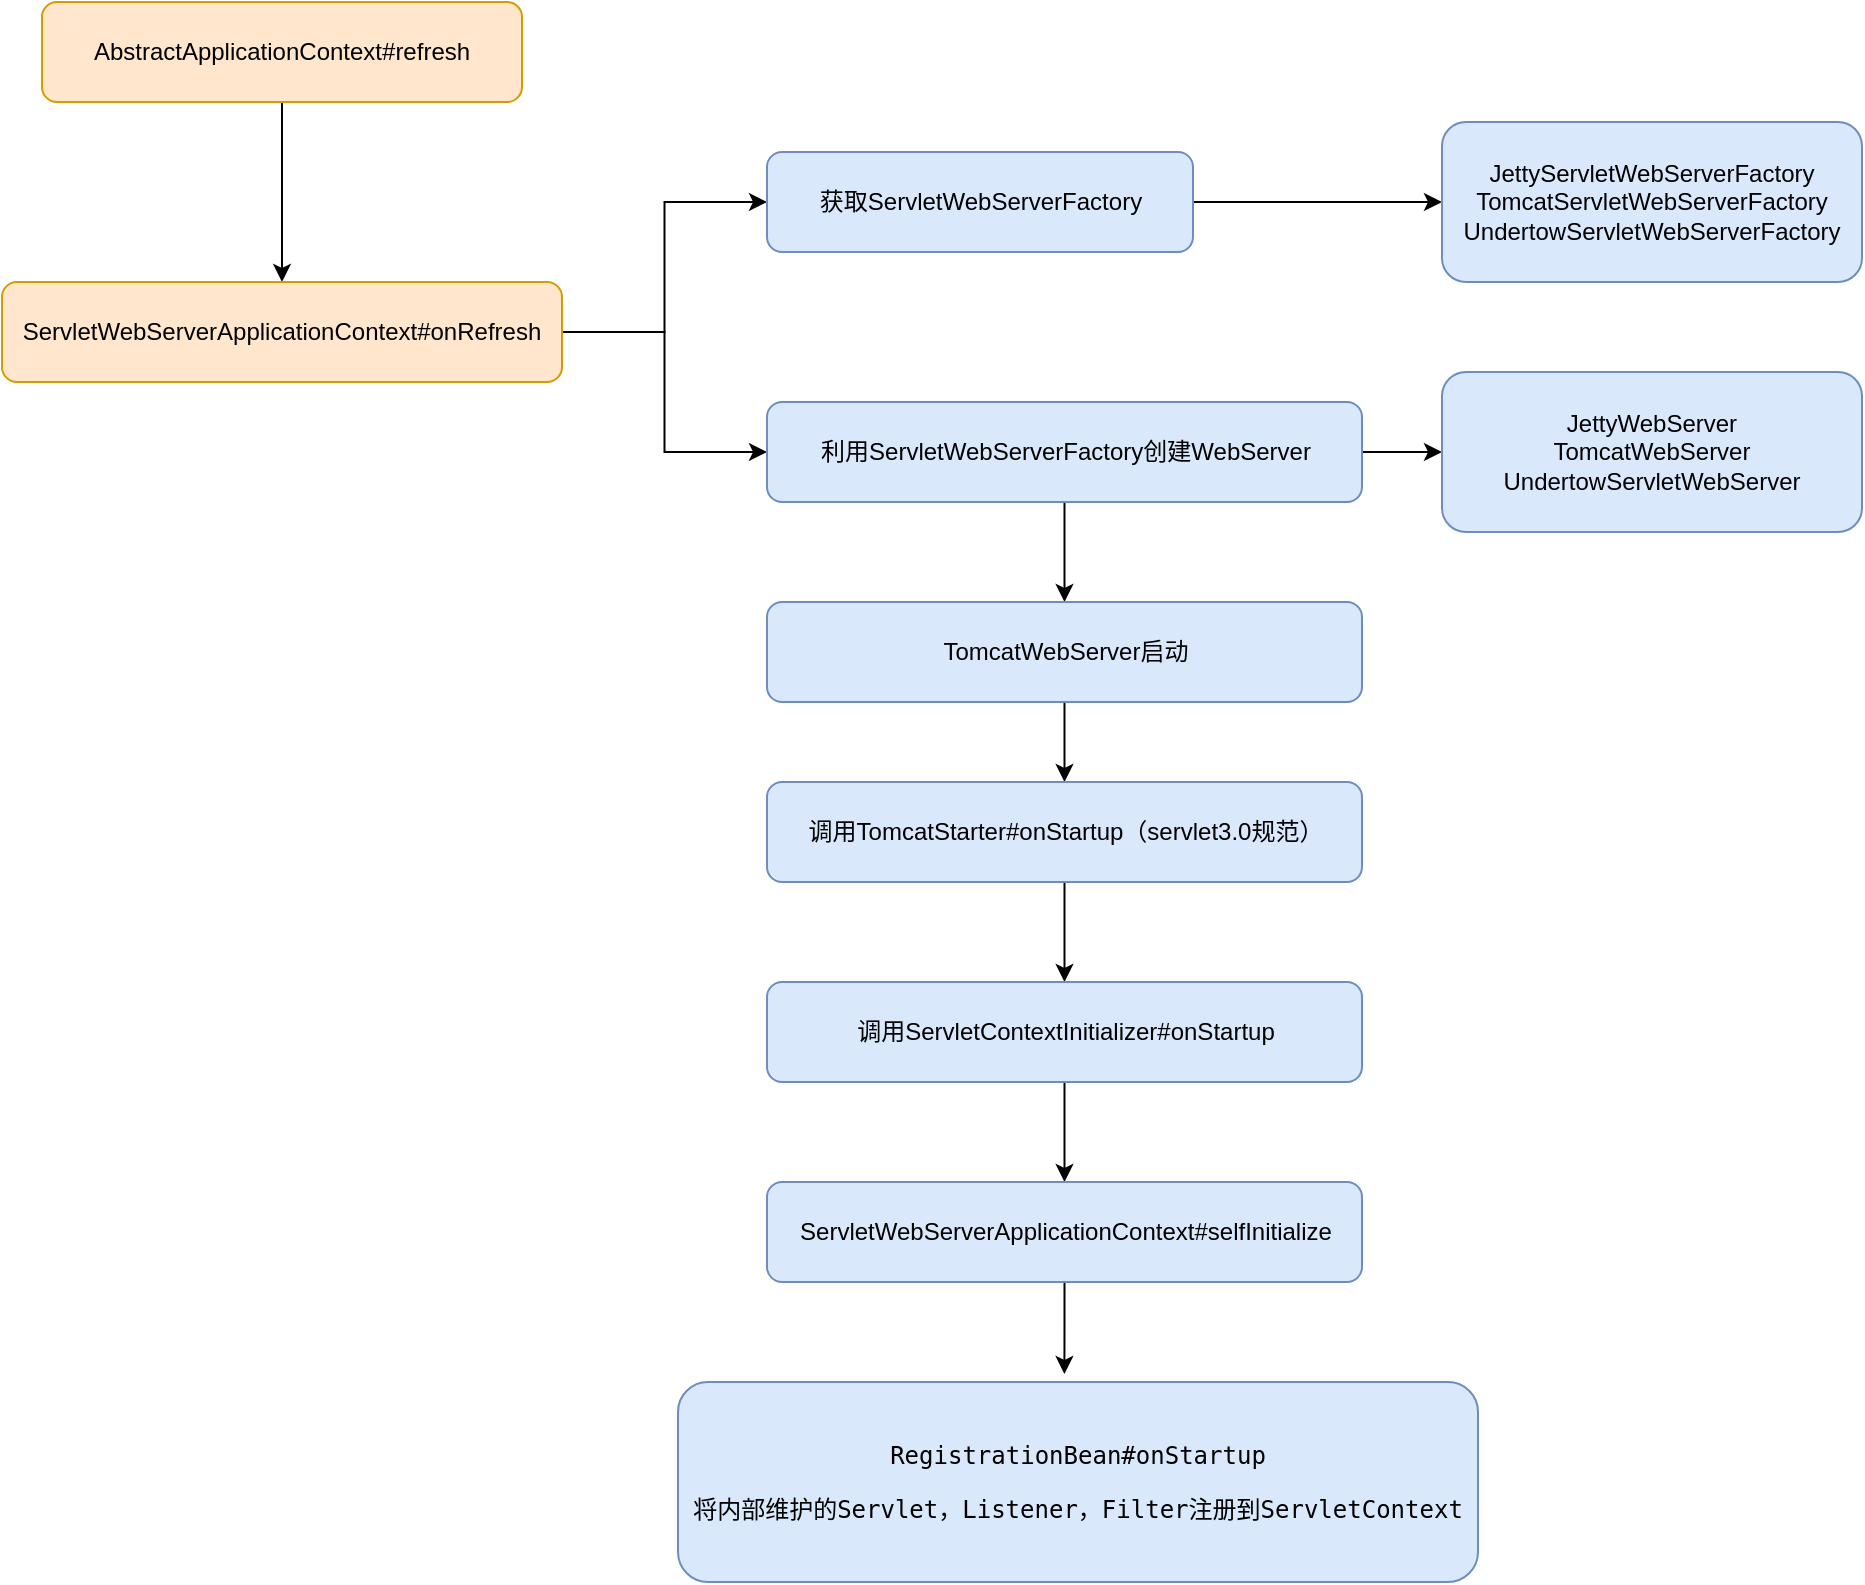 <mxfile version="14.5.3" type="github">
  <diagram id="-ahcEEFHBMHVNG3VfpO8" name="Page-1">
    <mxGraphModel dx="946" dy="536" grid="1" gridSize="10" guides="1" tooltips="1" connect="1" arrows="1" fold="1" page="1" pageScale="1" pageWidth="827" pageHeight="1169" math="0" shadow="0">
      <root>
        <mxCell id="0" />
        <mxCell id="1" parent="0" />
        <mxCell id="Uoi0qUkUmW6noMAwvUM0-11" style="edgeStyle=orthogonalEdgeStyle;rounded=0;orthogonalLoop=1;jettySize=auto;html=1;" edge="1" parent="1" source="Uoi0qUkUmW6noMAwvUM0-1" target="Uoi0qUkUmW6noMAwvUM0-3">
          <mxGeometry relative="1" as="geometry" />
        </mxCell>
        <mxCell id="Uoi0qUkUmW6noMAwvUM0-1" value="AbstractApplicationContext#refresh" style="rounded=1;whiteSpace=wrap;html=1;fillColor=#ffe6cc;strokeColor=#d79b00;" vertex="1" parent="1">
          <mxGeometry x="250" y="110" width="240" height="50" as="geometry" />
        </mxCell>
        <mxCell id="Uoi0qUkUmW6noMAwvUM0-13" style="edgeStyle=orthogonalEdgeStyle;rounded=0;orthogonalLoop=1;jettySize=auto;html=1;exitX=1;exitY=0.5;exitDx=0;exitDy=0;entryX=0;entryY=0.5;entryDx=0;entryDy=0;" edge="1" parent="1" source="Uoi0qUkUmW6noMAwvUM0-3" target="Uoi0qUkUmW6noMAwvUM0-4">
          <mxGeometry relative="1" as="geometry" />
        </mxCell>
        <mxCell id="Uoi0qUkUmW6noMAwvUM0-14" style="edgeStyle=orthogonalEdgeStyle;rounded=0;orthogonalLoop=1;jettySize=auto;html=1;exitX=1;exitY=0.5;exitDx=0;exitDy=0;entryX=0;entryY=0.5;entryDx=0;entryDy=0;" edge="1" parent="1" source="Uoi0qUkUmW6noMAwvUM0-3" target="Uoi0qUkUmW6noMAwvUM0-6">
          <mxGeometry relative="1" as="geometry" />
        </mxCell>
        <mxCell id="Uoi0qUkUmW6noMAwvUM0-3" value="ServletWebServerApplicationContext#onRefresh" style="rounded=1;whiteSpace=wrap;html=1;fillColor=#ffe6cc;strokeColor=#d79b00;" vertex="1" parent="1">
          <mxGeometry x="230" y="250" width="280" height="50" as="geometry" />
        </mxCell>
        <mxCell id="Uoi0qUkUmW6noMAwvUM0-15" style="edgeStyle=orthogonalEdgeStyle;rounded=0;orthogonalLoop=1;jettySize=auto;html=1;exitX=1;exitY=0.5;exitDx=0;exitDy=0;entryX=0;entryY=0.5;entryDx=0;entryDy=0;" edge="1" parent="1" source="Uoi0qUkUmW6noMAwvUM0-4" target="Uoi0qUkUmW6noMAwvUM0-7">
          <mxGeometry relative="1" as="geometry" />
        </mxCell>
        <mxCell id="Uoi0qUkUmW6noMAwvUM0-4" value="获取ServletWebServerFactory" style="rounded=1;whiteSpace=wrap;html=1;fillColor=#dae8fc;strokeColor=#6c8ebf;" vertex="1" parent="1">
          <mxGeometry x="612.5" y="185" width="213" height="50" as="geometry" />
        </mxCell>
        <mxCell id="Uoi0qUkUmW6noMAwvUM0-16" style="edgeStyle=orthogonalEdgeStyle;rounded=0;orthogonalLoop=1;jettySize=auto;html=1;exitX=1;exitY=0.5;exitDx=0;exitDy=0;entryX=0;entryY=0.5;entryDx=0;entryDy=0;" edge="1" parent="1" source="Uoi0qUkUmW6noMAwvUM0-6" target="Uoi0qUkUmW6noMAwvUM0-9">
          <mxGeometry relative="1" as="geometry" />
        </mxCell>
        <mxCell id="Uoi0qUkUmW6noMAwvUM0-24" style="edgeStyle=orthogonalEdgeStyle;rounded=0;orthogonalLoop=1;jettySize=auto;html=1;entryX=0.5;entryY=0;entryDx=0;entryDy=0;" edge="1" parent="1" source="Uoi0qUkUmW6noMAwvUM0-6" target="Uoi0qUkUmW6noMAwvUM0-19">
          <mxGeometry relative="1" as="geometry" />
        </mxCell>
        <mxCell id="Uoi0qUkUmW6noMAwvUM0-6" value="利用ServletWebServerFactory创建WebServer" style="rounded=1;whiteSpace=wrap;html=1;fillColor=#dae8fc;strokeColor=#6c8ebf;" vertex="1" parent="1">
          <mxGeometry x="612.5" y="310" width="297.5" height="50" as="geometry" />
        </mxCell>
        <mxCell id="Uoi0qUkUmW6noMAwvUM0-7" value="&lt;div&gt;JettyServletWebServerFactory&lt;/div&gt;&lt;div&gt;TomcatServletWebServerFactory&lt;/div&gt;&lt;div&gt;UndertowServletWebServerFactory&lt;/div&gt;" style="rounded=1;whiteSpace=wrap;html=1;fillColor=#dae8fc;strokeColor=#6c8ebf;" vertex="1" parent="1">
          <mxGeometry x="950" y="170" width="210" height="80" as="geometry" />
        </mxCell>
        <mxCell id="Uoi0qUkUmW6noMAwvUM0-9" value="&lt;div&gt;JettyWebServer&lt;/div&gt;&lt;div&gt;TomcatWebServer&lt;/div&gt;&lt;div&gt;UndertowServletWebServer&lt;/div&gt;" style="rounded=1;whiteSpace=wrap;html=1;fillColor=#dae8fc;strokeColor=#6c8ebf;" vertex="1" parent="1">
          <mxGeometry x="950" y="295" width="210" height="80" as="geometry" />
        </mxCell>
        <mxCell id="Uoi0qUkUmW6noMAwvUM0-26" style="edgeStyle=orthogonalEdgeStyle;rounded=0;orthogonalLoop=1;jettySize=auto;html=1;entryX=0.5;entryY=0;entryDx=0;entryDy=0;" edge="1" parent="1" source="Uoi0qUkUmW6noMAwvUM0-19" target="Uoi0qUkUmW6noMAwvUM0-20">
          <mxGeometry relative="1" as="geometry" />
        </mxCell>
        <mxCell id="Uoi0qUkUmW6noMAwvUM0-19" value="TomcatWebServer启动" style="rounded=1;whiteSpace=wrap;html=1;fillColor=#dae8fc;strokeColor=#6c8ebf;" vertex="1" parent="1">
          <mxGeometry x="612.5" y="410" width="297.5" height="50" as="geometry" />
        </mxCell>
        <mxCell id="Uoi0qUkUmW6noMAwvUM0-27" style="edgeStyle=orthogonalEdgeStyle;rounded=0;orthogonalLoop=1;jettySize=auto;html=1;entryX=0.5;entryY=0;entryDx=0;entryDy=0;" edge="1" parent="1" source="Uoi0qUkUmW6noMAwvUM0-20" target="Uoi0qUkUmW6noMAwvUM0-21">
          <mxGeometry relative="1" as="geometry" />
        </mxCell>
        <mxCell id="Uoi0qUkUmW6noMAwvUM0-20" value="调用TomcatStarter#onStartup（servlet3.0规范）" style="rounded=1;whiteSpace=wrap;html=1;fillColor=#dae8fc;strokeColor=#6c8ebf;" vertex="1" parent="1">
          <mxGeometry x="612.5" y="500" width="297.5" height="50" as="geometry" />
        </mxCell>
        <mxCell id="Uoi0qUkUmW6noMAwvUM0-28" style="edgeStyle=orthogonalEdgeStyle;rounded=0;orthogonalLoop=1;jettySize=auto;html=1;entryX=0.5;entryY=0;entryDx=0;entryDy=0;" edge="1" parent="1" source="Uoi0qUkUmW6noMAwvUM0-21" target="Uoi0qUkUmW6noMAwvUM0-22">
          <mxGeometry relative="1" as="geometry" />
        </mxCell>
        <mxCell id="Uoi0qUkUmW6noMAwvUM0-21" value="调用ServletContextInitializer#onStartup" style="rounded=1;whiteSpace=wrap;html=1;fillColor=#dae8fc;strokeColor=#6c8ebf;" vertex="1" parent="1">
          <mxGeometry x="612.5" y="600" width="297.5" height="50" as="geometry" />
        </mxCell>
        <mxCell id="Uoi0qUkUmW6noMAwvUM0-29" style="edgeStyle=orthogonalEdgeStyle;rounded=0;orthogonalLoop=1;jettySize=auto;html=1;entryX=0.483;entryY=-0.04;entryDx=0;entryDy=0;entryPerimeter=0;" edge="1" parent="1" source="Uoi0qUkUmW6noMAwvUM0-22" target="Uoi0qUkUmW6noMAwvUM0-23">
          <mxGeometry relative="1" as="geometry" />
        </mxCell>
        <mxCell id="Uoi0qUkUmW6noMAwvUM0-22" value="ServletWebServerApplicationContext#selfInitialize" style="rounded=1;whiteSpace=wrap;html=1;fillColor=#dae8fc;strokeColor=#6c8ebf;" vertex="1" parent="1">
          <mxGeometry x="612.5" y="700" width="297.5" height="50" as="geometry" />
        </mxCell>
        <mxCell id="Uoi0qUkUmW6noMAwvUM0-23" value="&lt;pre&gt;RegistrationBean#onStartup&lt;br&gt;&lt;/pre&gt;&lt;pre&gt;将内部维护的Servlet，Listener，Filter注册到ServletContext&lt;/pre&gt;" style="rounded=1;whiteSpace=wrap;html=1;fillColor=#dae8fc;strokeColor=#6c8ebf;" vertex="1" parent="1">
          <mxGeometry x="568" y="800" width="400" height="100" as="geometry" />
        </mxCell>
      </root>
    </mxGraphModel>
  </diagram>
</mxfile>

